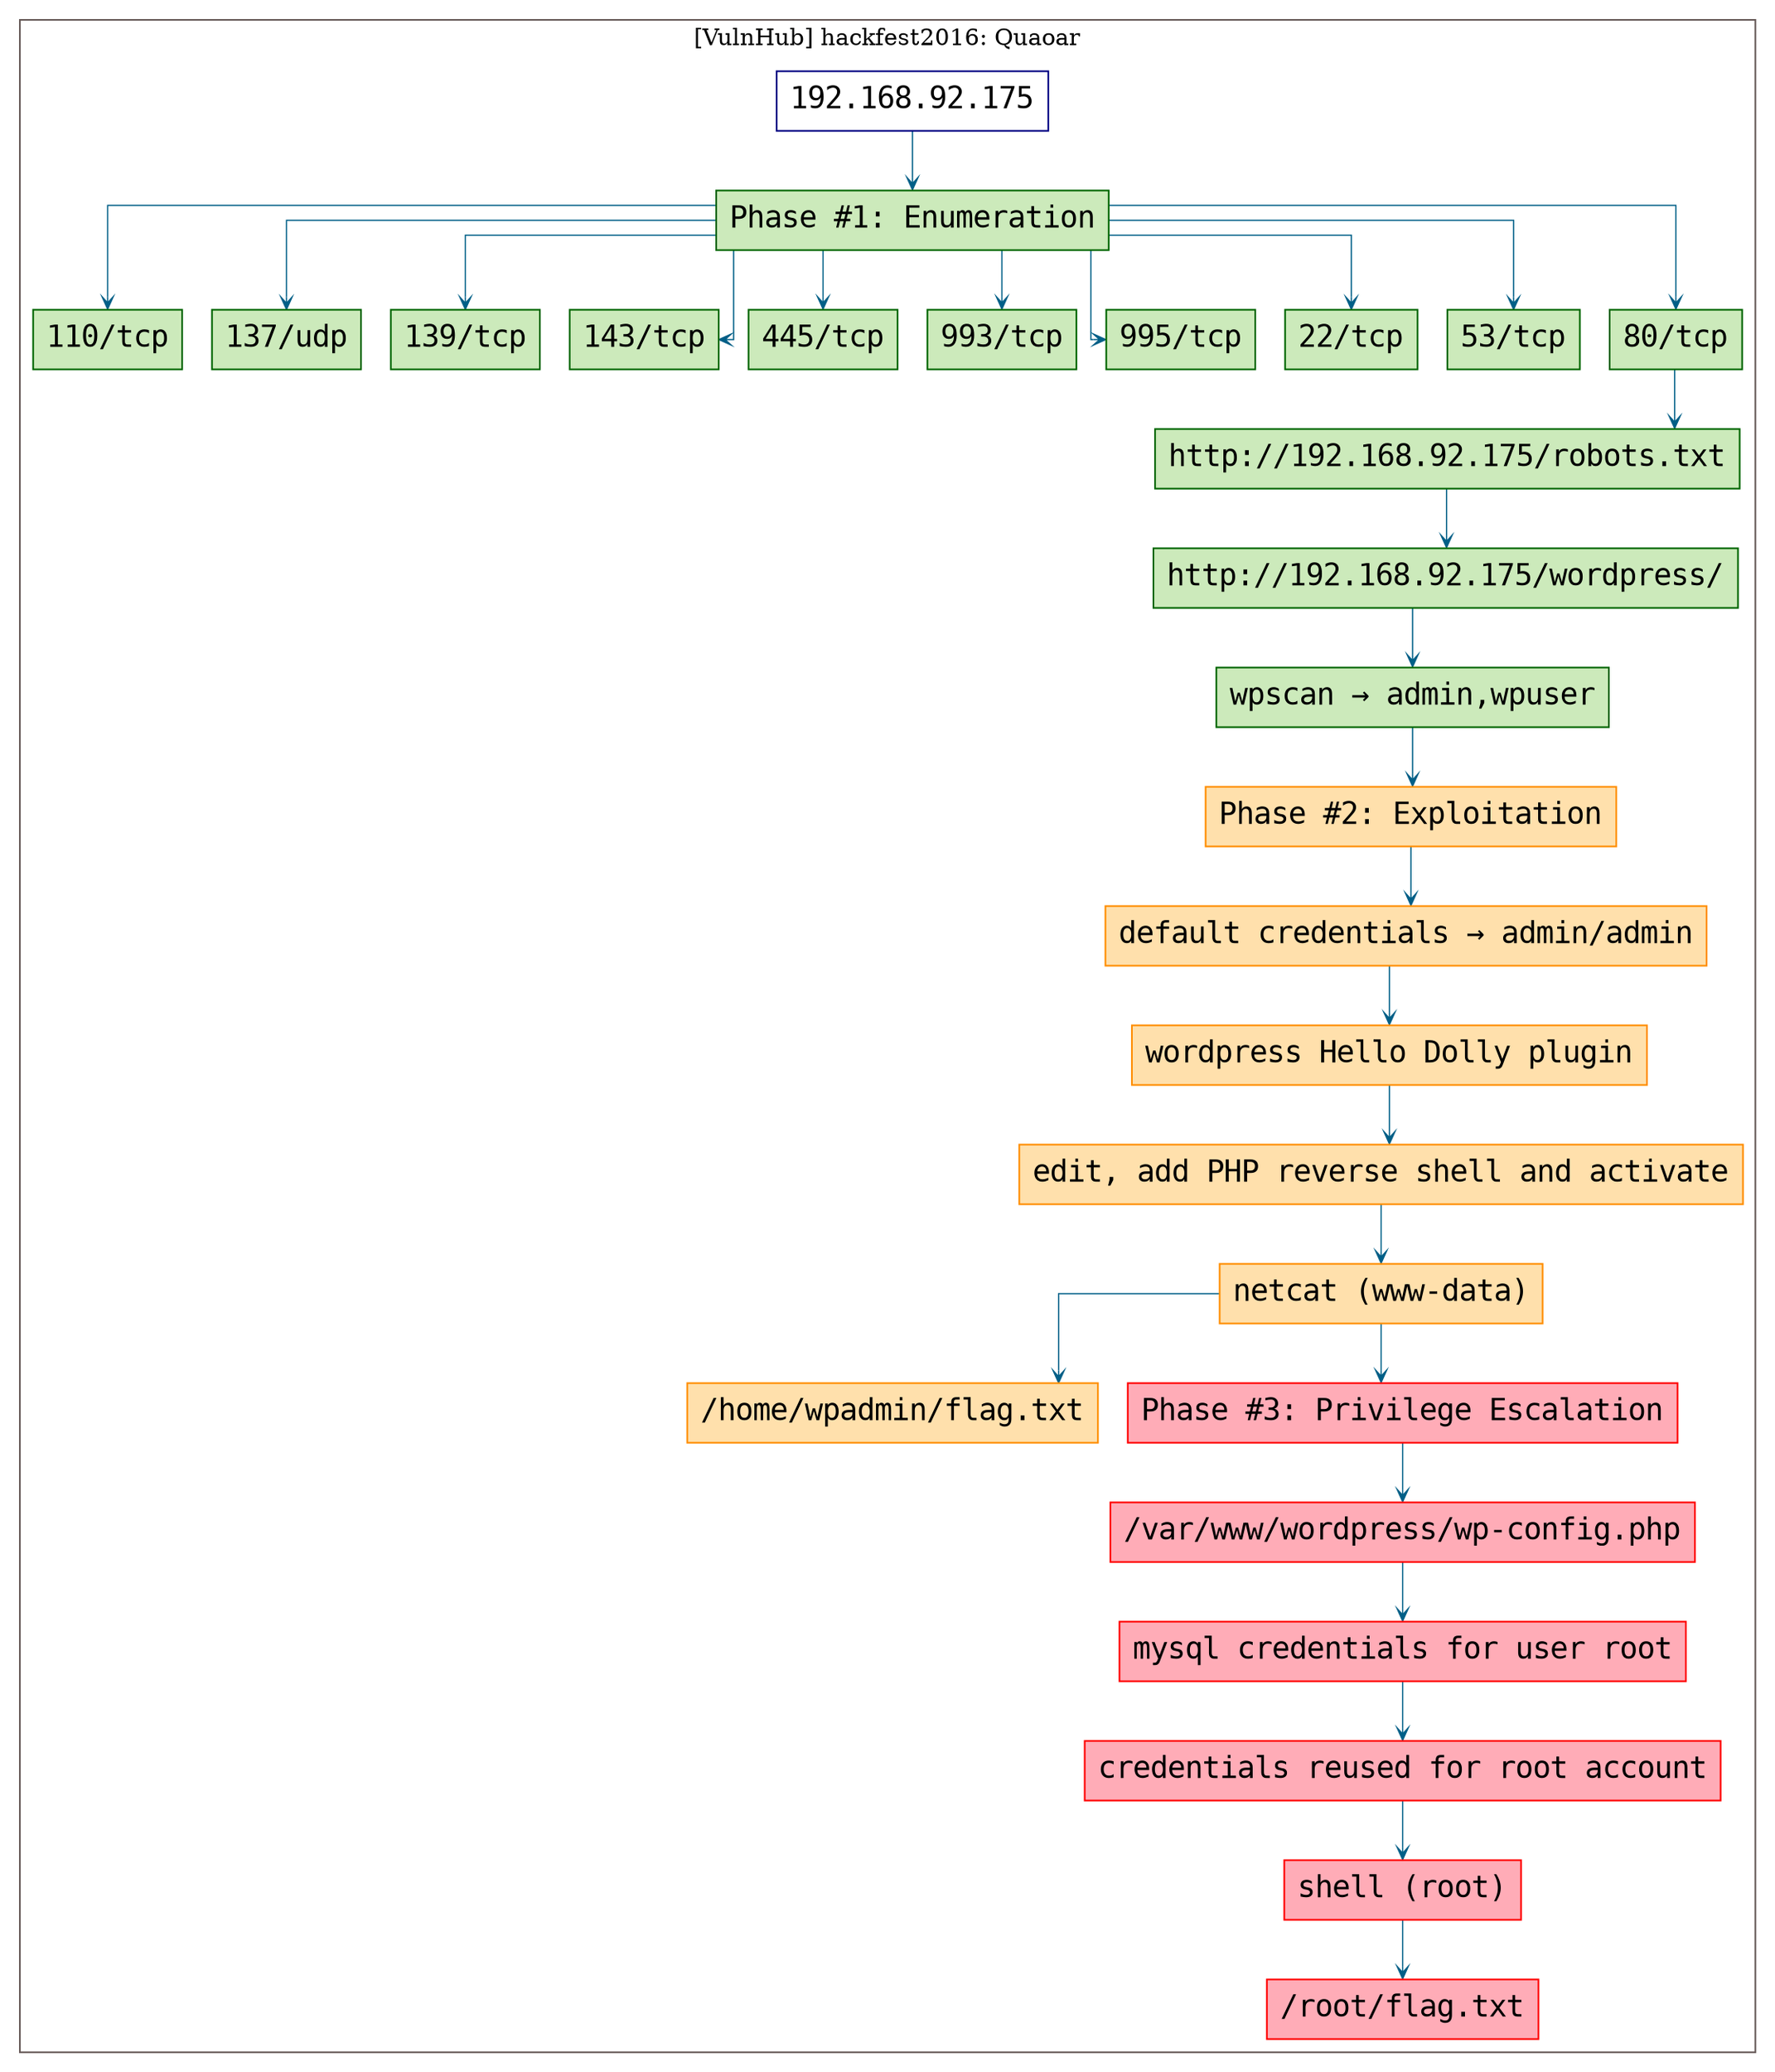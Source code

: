digraph G {
  #rankdir=LR;
  nodesdictep=1.0; splines="ortho"; K=0.6; overlap=scale; fixedsize=true; resolution=72; bgcolor="#ffffff"; outputorder="edgesfirst";
  node [fontname="courier" fontsize=18 shape=box width=0.25 fillcolor="white" style="filled,solid"];
  edge [style=solid color="#005f87" penwidth=0.75 arrowhead=vee arrowsize=0.75 ];

  0[label="192.168.92.175" color="navyblue" fillcolor="#ffffff" tooltip="[VulnHub] hackfest2016: Quaoar"];
  10[label="wordpress Hello Dolly plugin" color="darkorange" fillcolor="#ffe0ac" tooltip="Phase #2:Exploitation"];
  11[label="edit, add PHP reverse shell and activate" color="darkorange" fillcolor="#ffe0ac" tooltip="Phase #2:Exploitation"];
  12[label="netcat (www-data)" color="darkorange" fillcolor="#ffe0ac" tooltip="Phase #2:Exploitation"];
  13[label="/home/wpadmin/flag.txt" color="darkorange" fillcolor="#ffe0ac" tooltip="Phase #2:Exploitation"];
  14[label="Phase #3: Privilege Escalation" color="red" fillcolor="#ffacb7" tooltip="Phase #3:Privilege Escalation"];
  15[label="/var/www/wordpress/wp-config.php" color="red" fillcolor="#ffacb7" tooltip="Phase #3:Privilege Escalation"];
  16[label="mysql credentials for user root" color="red" fillcolor="#ffacb7" tooltip="Phase #3:Privilege Escalation"];
  17[label="credentials reused for root account" color="red" fillcolor="#ffacb7" tooltip="Phase #3:Privilege Escalation"];
  18[label="shell (root)" color="red" fillcolor="#ffacb7" tooltip="Phase #3:Privilege Escalation"];
  19[label="/root/flag.txt" color="red" fillcolor="#ffacb7" tooltip="Phase #3:Privilege Escalation"];
  1[label="Phase #1: Enumeration" color="darkgreen" fillcolor="#cceabb" tooltip="Phase #1:Enumeration"];
  20[label="110/tcp" color="darkgreen" fillcolor="#cceabb" tooltip="Phase #1:Enumeration"];
  21[label="137/udp" color="darkgreen" fillcolor="#cceabb" tooltip="Phase #1:Enumeration"];
  22[label="139/tcp" color="darkgreen" fillcolor="#cceabb" tooltip="Phase #1:Enumeration"];
  23[label="143/tcp" color="darkgreen" fillcolor="#cceabb" tooltip="Phase #1:Enumeration"];
  24[label="445/tcp" color="darkgreen" fillcolor="#cceabb" tooltip="Phase #1:Enumeration"];
  25[label="993/tcp" color="darkgreen" fillcolor="#cceabb" tooltip="Phase #1:Enumeration"];
  26[label="995/tcp" color="darkgreen" fillcolor="#cceabb" tooltip="Phase #1:Enumeration"];
  2[label="22/tcp" color="darkgreen" fillcolor="#cceabb" tooltip="Phase #1:Enumeration"];
  3[label="53/tcp" color="darkgreen" fillcolor="#cceabb" tooltip="Phase #1:Enumeration"];
  4[label="80/tcp" color="darkgreen" fillcolor="#cceabb" tooltip="Phase #1:Enumeration"];
  5[label="http://192.168.92.175/robots.txt" color="darkgreen" fillcolor="#cceabb" tooltip="Phase #1:Enumeration"];
  6[label="http://192.168.92.175/wordpress/" color="darkgreen" fillcolor="#cceabb" tooltip="Phase #1:Enumeration"];
  7[label="wpscan → admin,wpuser" color="darkgreen" fillcolor="#cceabb" tooltip="Phase #1:Enumeration"];
  8[label="Phase #2: Exploitation" color="darkorange" fillcolor="#ffe0ac" tooltip="Phase #2:Exploitation"];
  9[label="default credentials → admin/admin" color="darkorange" fillcolor="#ffe0ac" tooltip="Phase #2:Exploitation"];

  subgraph cluster_0 {
    node [style="filled,solid"];
    label = "[VulnHub] hackfest2016: Quaoar";
    color = "#665957";
    0 -> 1 [color="#005f87"];
    1 -> 2 [color="#005f87"];
    1 -> 20 [color="#005f87"];
    1 -> 21 [color="#005f87"];
    1 -> 22 [color="#005f87"];
    1 -> 23 [color="#005f87"];
    1 -> 24 [color="#005f87"];
    1 -> 25 [color="#005f87"];
    1 -> 26 [color="#005f87"];
    1 -> 3 [color="#005f87"];
    1 -> 4 [color="#005f87"];
    10 -> 11 [color="#005f87"];
    11 -> 12 [color="#005f87"];
    12 -> 13 [color="#005f87"];
    12 -> 14 [color="#005f87"];
    14 -> 15 [color="#005f87"];
    15 -> 16 [color="#005f87"];
    16 -> 17 [color="#005f87"];
    17 -> 18 [color="#005f87"];
    18 -> 19 [color="#005f87"];
    4 -> 5 [color="#005f87"];
    5 -> 6 [color="#005f87"];
    6 -> 7 [color="#005f87"];
    7 -> 8 [color="#005f87"];
    8 -> 9 [color="#005f87"];
    9 -> 10 [color="#005f87"];
  }
}
